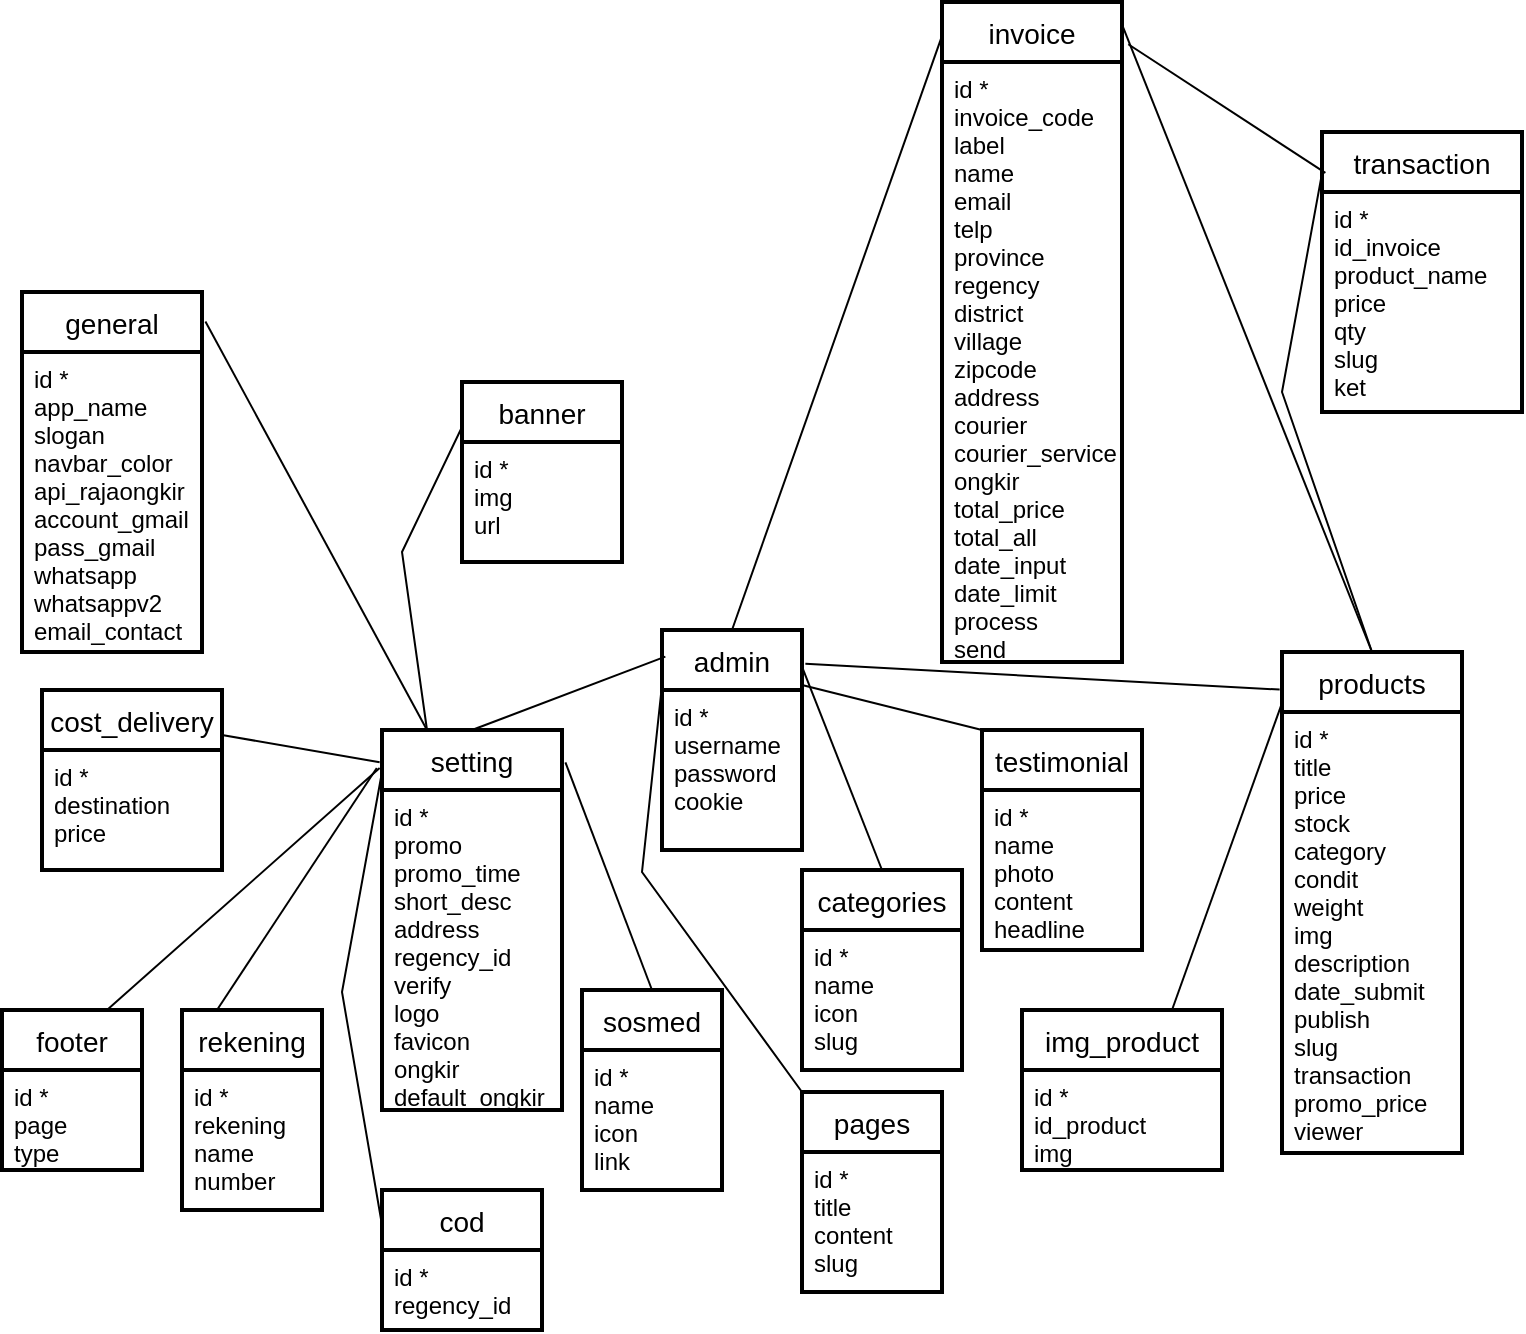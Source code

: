 <mxfile version="20.2.7" type="github">
  <diagram id="ywX7vp8uG3cQxK1kJ-Zk" name="Halaman-1">
    <mxGraphModel dx="1574" dy="831" grid="1" gridSize="10" guides="1" tooltips="1" connect="1" arrows="1" fold="1" page="1" pageScale="1" pageWidth="827" pageHeight="1169" math="0" shadow="0">
      <root>
        <mxCell id="0" />
        <mxCell id="1" parent="0" />
        <mxCell id="oPGQK5EQV7Yhb5FT4N1o-11" value="admin" style="swimlane;childLayout=stackLayout;horizontal=1;startSize=30;horizontalStack=0;rounded=1;fontSize=14;fontStyle=0;strokeWidth=2;resizeParent=0;resizeLast=1;shadow=0;dashed=0;align=center;arcSize=0;" parent="1" vertex="1">
          <mxGeometry x="370" y="379" width="70" height="110" as="geometry" />
        </mxCell>
        <mxCell id="oPGQK5EQV7Yhb5FT4N1o-12" value="id *&#xa;username&#xa;password&#xa;cookie" style="align=left;strokeColor=none;fillColor=none;spacingLeft=4;fontSize=12;verticalAlign=top;resizable=0;rotatable=0;part=1;fontStyle=0" parent="oPGQK5EQV7Yhb5FT4N1o-11" vertex="1">
          <mxGeometry y="30" width="70" height="80" as="geometry" />
        </mxCell>
        <mxCell id="oPGQK5EQV7Yhb5FT4N1o-25" value="banner" style="swimlane;childLayout=stackLayout;horizontal=1;startSize=30;horizontalStack=0;rounded=1;fontSize=14;fontStyle=0;strokeWidth=2;resizeParent=0;resizeLast=1;shadow=0;dashed=0;align=center;arcSize=0;" parent="1" vertex="1">
          <mxGeometry x="270" y="255" width="80" height="90" as="geometry" />
        </mxCell>
        <mxCell id="oPGQK5EQV7Yhb5FT4N1o-26" value="id *&#xa;img&#xa;url" style="align=left;strokeColor=none;fillColor=none;spacingLeft=4;fontSize=12;verticalAlign=top;resizable=0;rotatable=0;part=1;fontStyle=0" parent="oPGQK5EQV7Yhb5FT4N1o-25" vertex="1">
          <mxGeometry y="30" width="80" height="60" as="geometry" />
        </mxCell>
        <mxCell id="oPGQK5EQV7Yhb5FT4N1o-27" value="categories" style="swimlane;childLayout=stackLayout;horizontal=1;startSize=30;horizontalStack=0;rounded=1;fontSize=14;fontStyle=0;strokeWidth=2;resizeParent=0;resizeLast=1;shadow=0;dashed=0;align=center;arcSize=0;" parent="1" vertex="1">
          <mxGeometry x="440" y="499" width="80" height="100" as="geometry" />
        </mxCell>
        <mxCell id="oPGQK5EQV7Yhb5FT4N1o-28" value="id *&#xa;name&#xa;icon&#xa;slug" style="align=left;strokeColor=none;fillColor=none;spacingLeft=4;fontSize=12;verticalAlign=top;resizable=0;rotatable=0;part=1;fontStyle=0" parent="oPGQK5EQV7Yhb5FT4N1o-27" vertex="1">
          <mxGeometry y="30" width="80" height="70" as="geometry" />
        </mxCell>
        <mxCell id="oPGQK5EQV7Yhb5FT4N1o-29" value="cod" style="swimlane;childLayout=stackLayout;horizontal=1;startSize=30;horizontalStack=0;rounded=1;fontSize=14;fontStyle=0;strokeWidth=2;resizeParent=0;resizeLast=1;shadow=0;dashed=0;align=center;arcSize=0;" parent="1" vertex="1">
          <mxGeometry x="230" y="659" width="80" height="70" as="geometry" />
        </mxCell>
        <mxCell id="oPGQK5EQV7Yhb5FT4N1o-30" value="id *&#xa;regency_id" style="align=left;strokeColor=none;fillColor=none;spacingLeft=4;fontSize=12;verticalAlign=top;resizable=0;rotatable=0;part=1;fontStyle=0" parent="oPGQK5EQV7Yhb5FT4N1o-29" vertex="1">
          <mxGeometry y="30" width="80" height="40" as="geometry" />
        </mxCell>
        <mxCell id="oPGQK5EQV7Yhb5FT4N1o-32" value="cost_delivery" style="swimlane;childLayout=stackLayout;horizontal=1;startSize=30;horizontalStack=0;rounded=1;fontSize=14;fontStyle=0;strokeWidth=2;resizeParent=0;resizeLast=1;shadow=0;dashed=0;align=center;arcSize=0;" parent="1" vertex="1">
          <mxGeometry x="60" y="409" width="90" height="90" as="geometry" />
        </mxCell>
        <mxCell id="oPGQK5EQV7Yhb5FT4N1o-33" value="id *&#xa;destination&#xa;price" style="align=left;strokeColor=none;fillColor=none;spacingLeft=4;fontSize=12;verticalAlign=top;resizable=0;rotatable=0;part=1;fontStyle=0" parent="oPGQK5EQV7Yhb5FT4N1o-32" vertex="1">
          <mxGeometry y="30" width="90" height="60" as="geometry" />
        </mxCell>
        <mxCell id="oPGQK5EQV7Yhb5FT4N1o-36" value="footer" style="swimlane;childLayout=stackLayout;horizontal=1;startSize=30;horizontalStack=0;rounded=1;fontSize=14;fontStyle=0;strokeWidth=2;resizeParent=0;resizeLast=1;shadow=0;dashed=0;align=center;arcSize=0;" parent="1" vertex="1">
          <mxGeometry x="40" y="569" width="70" height="80" as="geometry" />
        </mxCell>
        <mxCell id="oPGQK5EQV7Yhb5FT4N1o-37" value="id *&#xa;page&#xa;type" style="align=left;strokeColor=none;fillColor=none;spacingLeft=4;fontSize=12;verticalAlign=top;resizable=0;rotatable=0;part=1;fontStyle=0" parent="oPGQK5EQV7Yhb5FT4N1o-36" vertex="1">
          <mxGeometry y="30" width="70" height="50" as="geometry" />
        </mxCell>
        <mxCell id="oPGQK5EQV7Yhb5FT4N1o-38" value="general" style="swimlane;childLayout=stackLayout;horizontal=1;startSize=30;horizontalStack=0;rounded=1;fontSize=14;fontStyle=0;strokeWidth=2;resizeParent=0;resizeLast=1;shadow=0;dashed=0;align=center;arcSize=0;" parent="1" vertex="1">
          <mxGeometry x="50" y="210" width="90" height="180" as="geometry" />
        </mxCell>
        <mxCell id="oPGQK5EQV7Yhb5FT4N1o-39" value="id *&#xa;app_name&#xa;slogan&#xa;navbar_color&#xa;api_rajaongkir&#xa;account_gmail&#xa;pass_gmail&#xa;whatsapp&#xa;whatsappv2&#xa;email_contact" style="align=left;strokeColor=none;fillColor=none;spacingLeft=4;fontSize=12;verticalAlign=top;resizable=0;rotatable=0;part=1;fontStyle=0" parent="oPGQK5EQV7Yhb5FT4N1o-38" vertex="1">
          <mxGeometry y="30" width="90" height="150" as="geometry" />
        </mxCell>
        <mxCell id="oPGQK5EQV7Yhb5FT4N1o-40" value="img_product" style="swimlane;childLayout=stackLayout;horizontal=1;startSize=30;horizontalStack=0;rounded=1;fontSize=14;fontStyle=0;strokeWidth=2;resizeParent=0;resizeLast=1;shadow=0;dashed=0;align=center;arcSize=0;" parent="1" vertex="1">
          <mxGeometry x="550" y="569" width="100" height="80" as="geometry" />
        </mxCell>
        <mxCell id="oPGQK5EQV7Yhb5FT4N1o-41" value="id *&#xa;id_product&#xa;img" style="align=left;strokeColor=none;fillColor=none;spacingLeft=4;fontSize=12;verticalAlign=top;resizable=0;rotatable=0;part=1;fontStyle=0" parent="oPGQK5EQV7Yhb5FT4N1o-40" vertex="1">
          <mxGeometry y="30" width="100" height="50" as="geometry" />
        </mxCell>
        <mxCell id="oPGQK5EQV7Yhb5FT4N1o-42" value="invoice" style="swimlane;childLayout=stackLayout;horizontal=1;startSize=30;horizontalStack=0;rounded=1;fontSize=14;fontStyle=0;strokeWidth=2;resizeParent=0;resizeLast=1;shadow=0;dashed=0;align=center;arcSize=0;" parent="1" vertex="1">
          <mxGeometry x="510" y="65" width="90" height="330" as="geometry" />
        </mxCell>
        <mxCell id="oPGQK5EQV7Yhb5FT4N1o-43" value="id *&#xa;invoice_code&#xa;label&#xa;name&#xa;email&#xa;telp&#xa;province&#xa;regency&#xa;district&#xa;village&#xa;zipcode&#xa;address&#xa;courier&#xa;courier_service&#xa;ongkir&#xa;total_price&#xa;total_all&#xa;date_input&#xa;date_limit&#xa;process&#xa;send" style="align=left;strokeColor=none;fillColor=none;spacingLeft=4;fontSize=12;verticalAlign=top;resizable=0;rotatable=0;part=1;fontStyle=0" parent="oPGQK5EQV7Yhb5FT4N1o-42" vertex="1">
          <mxGeometry y="30" width="90" height="300" as="geometry" />
        </mxCell>
        <mxCell id="oPGQK5EQV7Yhb5FT4N1o-51" value="pages" style="swimlane;childLayout=stackLayout;horizontal=1;startSize=30;horizontalStack=0;rounded=1;fontSize=14;fontStyle=0;strokeWidth=2;resizeParent=0;resizeLast=1;shadow=0;dashed=0;align=center;arcSize=0;" parent="1" vertex="1">
          <mxGeometry x="440" y="610" width="70" height="100" as="geometry" />
        </mxCell>
        <mxCell id="oPGQK5EQV7Yhb5FT4N1o-52" value="id *&#xa;title&#xa;content&#xa;slug" style="align=left;strokeColor=none;fillColor=none;spacingLeft=4;fontSize=12;verticalAlign=top;resizable=0;rotatable=0;part=1;fontStyle=0" parent="oPGQK5EQV7Yhb5FT4N1o-51" vertex="1">
          <mxGeometry y="30" width="70" height="70" as="geometry" />
        </mxCell>
        <mxCell id="oPGQK5EQV7Yhb5FT4N1o-56" value="products" style="swimlane;childLayout=stackLayout;horizontal=1;startSize=30;horizontalStack=0;rounded=1;fontSize=14;fontStyle=0;strokeWidth=2;resizeParent=0;resizeLast=1;shadow=0;dashed=0;align=center;arcSize=0;" parent="1" vertex="1">
          <mxGeometry x="680" y="390" width="90" height="250.5" as="geometry" />
        </mxCell>
        <mxCell id="oPGQK5EQV7Yhb5FT4N1o-57" value="id *&#xa;title&#xa;price&#xa;stock&#xa;category&#xa;condit&#xa;weight&#xa;img&#xa;description&#xa;date_submit&#xa;publish&#xa;slug&#xa;transaction&#xa;promo_price&#xa;viewer" style="align=left;strokeColor=none;fillColor=none;spacingLeft=4;fontSize=12;verticalAlign=top;resizable=0;rotatable=0;part=1;fontStyle=0" parent="oPGQK5EQV7Yhb5FT4N1o-56" vertex="1">
          <mxGeometry y="30" width="90" height="220.5" as="geometry" />
        </mxCell>
        <mxCell id="oPGQK5EQV7Yhb5FT4N1o-58" value="rekening" style="swimlane;childLayout=stackLayout;horizontal=1;startSize=30;horizontalStack=0;rounded=1;fontSize=14;fontStyle=0;strokeWidth=2;resizeParent=0;resizeLast=1;shadow=0;dashed=0;align=center;arcSize=0;" parent="1" vertex="1">
          <mxGeometry x="130" y="569" width="70" height="100" as="geometry" />
        </mxCell>
        <mxCell id="oPGQK5EQV7Yhb5FT4N1o-59" value="id *&#xa;rekening&#xa;name&#xa;number" style="align=left;strokeColor=none;fillColor=none;spacingLeft=4;fontSize=12;verticalAlign=top;resizable=0;rotatable=0;part=1;fontStyle=0" parent="oPGQK5EQV7Yhb5FT4N1o-58" vertex="1">
          <mxGeometry y="30" width="70" height="70" as="geometry" />
        </mxCell>
        <mxCell id="oPGQK5EQV7Yhb5FT4N1o-60" value="setting" style="swimlane;childLayout=stackLayout;horizontal=1;startSize=30;horizontalStack=0;rounded=1;fontSize=14;fontStyle=0;strokeWidth=2;resizeParent=0;resizeLast=1;shadow=0;dashed=0;align=center;arcSize=0;" parent="1" vertex="1">
          <mxGeometry x="230" y="429" width="90" height="190" as="geometry" />
        </mxCell>
        <mxCell id="oPGQK5EQV7Yhb5FT4N1o-61" value="id *&#xa;promo&#xa;promo_time&#xa;short_desc&#xa;address&#xa;regency_id&#xa;verify&#xa;logo&#xa;favicon&#xa;ongkir&#xa;default_ongkir" style="align=left;strokeColor=none;fillColor=none;spacingLeft=4;fontSize=12;verticalAlign=top;resizable=0;rotatable=0;part=1;fontStyle=0" parent="oPGQK5EQV7Yhb5FT4N1o-60" vertex="1">
          <mxGeometry y="30" width="90" height="160" as="geometry" />
        </mxCell>
        <mxCell id="oPGQK5EQV7Yhb5FT4N1o-66" value="sosmed" style="swimlane;childLayout=stackLayout;horizontal=1;startSize=30;horizontalStack=0;rounded=1;fontSize=14;fontStyle=0;strokeWidth=2;resizeParent=0;resizeLast=1;shadow=0;dashed=0;align=center;arcSize=0;" parent="1" vertex="1">
          <mxGeometry x="330" y="559" width="70" height="100" as="geometry" />
        </mxCell>
        <mxCell id="oPGQK5EQV7Yhb5FT4N1o-67" value="id *&#xa;name&#xa;icon&#xa;link" style="align=left;strokeColor=none;fillColor=none;spacingLeft=4;fontSize=12;verticalAlign=top;resizable=0;rotatable=0;part=1;fontStyle=0" parent="oPGQK5EQV7Yhb5FT4N1o-66" vertex="1">
          <mxGeometry y="30" width="70" height="70" as="geometry" />
        </mxCell>
        <mxCell id="oPGQK5EQV7Yhb5FT4N1o-70" value="testimonial" style="swimlane;childLayout=stackLayout;horizontal=1;startSize=30;horizontalStack=0;rounded=1;fontSize=14;fontStyle=0;strokeWidth=2;resizeParent=0;resizeLast=1;shadow=0;dashed=0;align=center;arcSize=0;" parent="1" vertex="1">
          <mxGeometry x="530" y="429" width="80" height="110" as="geometry" />
        </mxCell>
        <mxCell id="oPGQK5EQV7Yhb5FT4N1o-71" value="id *&#xa;name&#xa;photo&#xa;content&#xa;headline" style="align=left;strokeColor=none;fillColor=none;spacingLeft=4;fontSize=12;verticalAlign=top;resizable=0;rotatable=0;part=1;fontStyle=0" parent="oPGQK5EQV7Yhb5FT4N1o-70" vertex="1">
          <mxGeometry y="30" width="80" height="80" as="geometry" />
        </mxCell>
        <mxCell id="oPGQK5EQV7Yhb5FT4N1o-72" value="transaction" style="swimlane;childLayout=stackLayout;horizontal=1;startSize=30;horizontalStack=0;rounded=1;fontSize=14;fontStyle=0;strokeWidth=2;resizeParent=0;resizeLast=1;shadow=0;dashed=0;align=center;arcSize=0;" parent="1" vertex="1">
          <mxGeometry x="700" y="130" width="100" height="140" as="geometry" />
        </mxCell>
        <mxCell id="oPGQK5EQV7Yhb5FT4N1o-73" value="id *&#xa;id_invoice&#xa;product_name&#xa;price&#xa;qty&#xa;slug&#xa;ket" style="align=left;strokeColor=none;fillColor=none;spacingLeft=4;fontSize=12;verticalAlign=top;resizable=0;rotatable=0;part=1;fontStyle=0" parent="oPGQK5EQV7Yhb5FT4N1o-72" vertex="1">
          <mxGeometry y="30" width="100" height="110" as="geometry" />
        </mxCell>
        <mxCell id="oNtJTbuHNWOZ2GnLEHNI-9" value="" style="endArrow=none;html=1;rounded=0;strokeColor=default;exitX=0.5;exitY=0;exitDx=0;exitDy=0;entryX=1.019;entryY=0.085;entryDx=0;entryDy=0;entryPerimeter=0;" edge="1" parent="1" source="oPGQK5EQV7Yhb5FT4N1o-66" target="oPGQK5EQV7Yhb5FT4N1o-60">
          <mxGeometry width="50" height="50" relative="1" as="geometry">
            <mxPoint x="390" y="569" as="sourcePoint" />
            <mxPoint x="440" y="519" as="targetPoint" />
          </mxGeometry>
        </mxCell>
        <mxCell id="oNtJTbuHNWOZ2GnLEHNI-10" value="" style="endArrow=none;html=1;rounded=0;strokeColor=default;entryX=-0.029;entryY=0.1;entryDx=0;entryDy=0;entryPerimeter=0;exitX=0.25;exitY=0;exitDx=0;exitDy=0;" edge="1" parent="1" source="oPGQK5EQV7Yhb5FT4N1o-58" target="oPGQK5EQV7Yhb5FT4N1o-60">
          <mxGeometry width="50" height="50" relative="1" as="geometry">
            <mxPoint x="167.5" y="569" as="sourcePoint" />
            <mxPoint x="440" y="519" as="targetPoint" />
          </mxGeometry>
        </mxCell>
        <mxCell id="oNtJTbuHNWOZ2GnLEHNI-13" value="" style="endArrow=none;html=1;rounded=0;strokeColor=default;entryX=1.024;entryY=0.153;entryDx=0;entryDy=0;entryPerimeter=0;exitX=-0.013;exitY=0.075;exitDx=0;exitDy=0;exitPerimeter=0;" edge="1" parent="1" source="oPGQK5EQV7Yhb5FT4N1o-56" target="oPGQK5EQV7Yhb5FT4N1o-11">
          <mxGeometry width="50" height="50" relative="1" as="geometry">
            <mxPoint x="390" y="569" as="sourcePoint" />
            <mxPoint x="440" y="519" as="targetPoint" />
          </mxGeometry>
        </mxCell>
        <mxCell id="oNtJTbuHNWOZ2GnLEHNI-16" value="" style="endArrow=none;html=1;rounded=0;strokeColor=default;exitX=0.5;exitY=0;exitDx=0;exitDy=0;entryX=0.024;entryY=0.121;entryDx=0;entryDy=0;entryPerimeter=0;" edge="1" parent="1" source="oPGQK5EQV7Yhb5FT4N1o-60" target="oPGQK5EQV7Yhb5FT4N1o-11">
          <mxGeometry width="50" height="50" relative="1" as="geometry">
            <mxPoint x="390" y="569" as="sourcePoint" />
            <mxPoint x="440" y="519" as="targetPoint" />
          </mxGeometry>
        </mxCell>
        <mxCell id="oNtJTbuHNWOZ2GnLEHNI-17" value="" style="endArrow=none;html=1;rounded=0;strokeColor=default;entryX=0.5;entryY=0;entryDx=0;entryDy=0;exitX=1.004;exitY=0.173;exitDx=0;exitDy=0;exitPerimeter=0;" edge="1" parent="1" source="oPGQK5EQV7Yhb5FT4N1o-11" target="oPGQK5EQV7Yhb5FT4N1o-27">
          <mxGeometry width="50" height="50" relative="1" as="geometry">
            <mxPoint x="390" y="569" as="sourcePoint" />
            <mxPoint x="440" y="519" as="targetPoint" />
          </mxGeometry>
        </mxCell>
        <mxCell id="oNtJTbuHNWOZ2GnLEHNI-18" value="" style="endArrow=none;html=1;rounded=0;strokeColor=default;exitX=0.75;exitY=0;exitDx=0;exitDy=0;entryX=-0.013;entryY=0.1;entryDx=0;entryDy=0;entryPerimeter=0;" edge="1" parent="1" source="oPGQK5EQV7Yhb5FT4N1o-36" target="oPGQK5EQV7Yhb5FT4N1o-60">
          <mxGeometry width="50" height="50" relative="1" as="geometry">
            <mxPoint x="390" y="569" as="sourcePoint" />
            <mxPoint x="440" y="519" as="targetPoint" />
          </mxGeometry>
        </mxCell>
        <mxCell id="oNtJTbuHNWOZ2GnLEHNI-19" value="" style="endArrow=none;html=1;rounded=0;strokeColor=default;exitX=1;exitY=0.25;exitDx=0;exitDy=0;entryX=-0.013;entryY=0.085;entryDx=0;entryDy=0;entryPerimeter=0;" edge="1" parent="1" source="oPGQK5EQV7Yhb5FT4N1o-32" target="oPGQK5EQV7Yhb5FT4N1o-60">
          <mxGeometry width="50" height="50" relative="1" as="geometry">
            <mxPoint x="390" y="569" as="sourcePoint" />
            <mxPoint x="440" y="519" as="targetPoint" />
          </mxGeometry>
        </mxCell>
        <mxCell id="oNtJTbuHNWOZ2GnLEHNI-23" value="" style="endArrow=none;html=1;rounded=0;strokeColor=default;exitX=1;exitY=0.25;exitDx=0;exitDy=0;entryX=0;entryY=0;entryDx=0;entryDy=0;" edge="1" parent="1" source="oPGQK5EQV7Yhb5FT4N1o-11" target="oPGQK5EQV7Yhb5FT4N1o-70">
          <mxGeometry width="50" height="50" relative="1" as="geometry">
            <mxPoint x="390" y="569" as="sourcePoint" />
            <mxPoint x="440" y="519" as="targetPoint" />
          </mxGeometry>
        </mxCell>
        <mxCell id="oNtJTbuHNWOZ2GnLEHNI-24" value="" style="endArrow=none;html=1;rounded=0;strokeColor=default;exitX=0.5;exitY=0;exitDx=0;exitDy=0;entryX=0.003;entryY=0.049;entryDx=0;entryDy=0;entryPerimeter=0;" edge="1" parent="1" source="oPGQK5EQV7Yhb5FT4N1o-11" target="oPGQK5EQV7Yhb5FT4N1o-42">
          <mxGeometry width="50" height="50" relative="1" as="geometry">
            <mxPoint x="390" y="400" as="sourcePoint" />
            <mxPoint x="540" y="80" as="targetPoint" />
          </mxGeometry>
        </mxCell>
        <mxCell id="oNtJTbuHNWOZ2GnLEHNI-25" value="" style="endArrow=none;html=1;rounded=0;strokeColor=default;entryX=1.003;entryY=0.036;entryDx=0;entryDy=0;exitX=0.5;exitY=0;exitDx=0;exitDy=0;entryPerimeter=0;" edge="1" parent="1" source="oPGQK5EQV7Yhb5FT4N1o-56" target="oPGQK5EQV7Yhb5FT4N1o-42">
          <mxGeometry width="50" height="50" relative="1" as="geometry">
            <mxPoint x="390" y="400" as="sourcePoint" />
            <mxPoint x="440" y="350" as="targetPoint" />
          </mxGeometry>
        </mxCell>
        <mxCell id="oNtJTbuHNWOZ2GnLEHNI-26" value="" style="endArrow=none;html=1;rounded=0;strokeColor=default;entryX=0.25;entryY=0;entryDx=0;entryDy=0;exitX=1.019;exitY=0.082;exitDx=0;exitDy=0;exitPerimeter=0;" edge="1" parent="1" source="oPGQK5EQV7Yhb5FT4N1o-38" target="oPGQK5EQV7Yhb5FT4N1o-60">
          <mxGeometry width="50" height="50" relative="1" as="geometry">
            <mxPoint x="390" y="400" as="sourcePoint" />
            <mxPoint x="440" y="350" as="targetPoint" />
          </mxGeometry>
        </mxCell>
        <mxCell id="oNtJTbuHNWOZ2GnLEHNI-29" value="" style="endArrow=none;html=1;rounded=0;strokeColor=default;exitX=0;exitY=0.25;exitDx=0;exitDy=0;" edge="1" parent="1" source="oPGQK5EQV7Yhb5FT4N1o-29">
          <mxGeometry width="50" height="50" relative="1" as="geometry">
            <mxPoint x="390" y="400" as="sourcePoint" />
            <mxPoint x="230" y="450" as="targetPoint" />
            <Array as="points">
              <mxPoint x="210" y="560" />
            </Array>
          </mxGeometry>
        </mxCell>
        <mxCell id="oNtJTbuHNWOZ2GnLEHNI-30" value="" style="endArrow=none;html=1;rounded=0;strokeColor=default;entryX=0;entryY=0.25;entryDx=0;entryDy=0;exitX=0;exitY=0;exitDx=0;exitDy=0;" edge="1" parent="1" source="oPGQK5EQV7Yhb5FT4N1o-51" target="oPGQK5EQV7Yhb5FT4N1o-11">
          <mxGeometry width="50" height="50" relative="1" as="geometry">
            <mxPoint x="390" y="490" as="sourcePoint" />
            <mxPoint x="440" y="440" as="targetPoint" />
            <Array as="points">
              <mxPoint x="360" y="500" />
            </Array>
          </mxGeometry>
        </mxCell>
        <mxCell id="oNtJTbuHNWOZ2GnLEHNI-32" value="" style="endArrow=none;html=1;rounded=0;strokeColor=default;exitX=0.017;exitY=0.146;exitDx=0;exitDy=0;entryX=1.035;entryY=0.064;entryDx=0;entryDy=0;entryPerimeter=0;exitPerimeter=0;" edge="1" parent="1" source="oPGQK5EQV7Yhb5FT4N1o-72" target="oPGQK5EQV7Yhb5FT4N1o-42">
          <mxGeometry width="50" height="50" relative="1" as="geometry">
            <mxPoint x="390" y="490" as="sourcePoint" />
            <mxPoint x="440" y="440" as="targetPoint" />
          </mxGeometry>
        </mxCell>
        <mxCell id="oNtJTbuHNWOZ2GnLEHNI-35" value="" style="endArrow=none;html=1;rounded=0;strokeColor=default;entryX=0;entryY=0.25;entryDx=0;entryDy=0;exitX=0.25;exitY=0;exitDx=0;exitDy=0;" edge="1" parent="1" source="oPGQK5EQV7Yhb5FT4N1o-60" target="oPGQK5EQV7Yhb5FT4N1o-25">
          <mxGeometry width="50" height="50" relative="1" as="geometry">
            <mxPoint x="390" y="370" as="sourcePoint" />
            <mxPoint x="440" y="320" as="targetPoint" />
            <Array as="points">
              <mxPoint x="240" y="340" />
            </Array>
          </mxGeometry>
        </mxCell>
        <mxCell id="oNtJTbuHNWOZ2GnLEHNI-36" value="" style="endArrow=none;html=1;rounded=0;strokeColor=default;entryX=0.003;entryY=0.136;entryDx=0;entryDy=0;entryPerimeter=0;exitX=0.5;exitY=0;exitDx=0;exitDy=0;" edge="1" parent="1" source="oPGQK5EQV7Yhb5FT4N1o-56" target="oPGQK5EQV7Yhb5FT4N1o-72">
          <mxGeometry width="50" height="50" relative="1" as="geometry">
            <mxPoint x="690" y="390" as="sourcePoint" />
            <mxPoint x="440" y="320" as="targetPoint" />
            <Array as="points">
              <mxPoint x="680" y="260" />
            </Array>
          </mxGeometry>
        </mxCell>
        <mxCell id="oNtJTbuHNWOZ2GnLEHNI-40" value="" style="endArrow=none;html=1;rounded=0;strokeColor=default;exitX=0.75;exitY=0;exitDx=0;exitDy=0;entryX=0.003;entryY=0.099;entryDx=0;entryDy=0;entryPerimeter=0;" edge="1" parent="1" source="oPGQK5EQV7Yhb5FT4N1o-40" target="oPGQK5EQV7Yhb5FT4N1o-56">
          <mxGeometry width="50" height="50" relative="1" as="geometry">
            <mxPoint x="390" y="490" as="sourcePoint" />
            <mxPoint x="440" y="440" as="targetPoint" />
          </mxGeometry>
        </mxCell>
      </root>
    </mxGraphModel>
  </diagram>
</mxfile>
